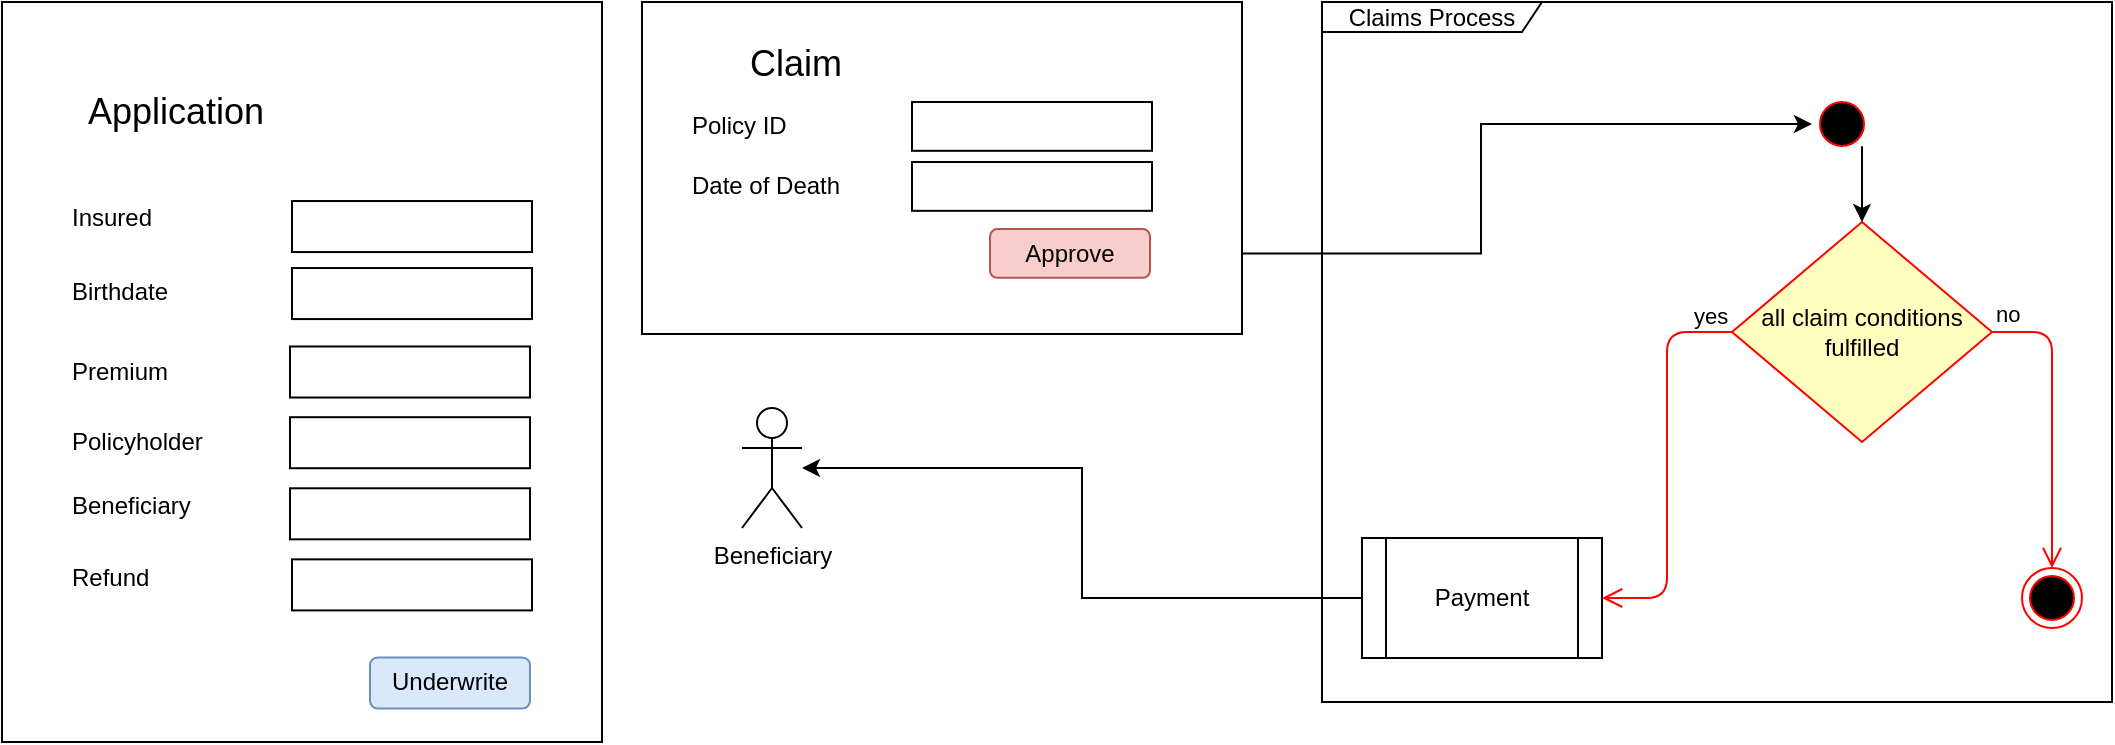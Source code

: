 <mxfile version="12.7.9" type="github">
  <diagram id="JUSyDGfGKPlNpeCR7-dE" name="Page-1">
    <mxGraphModel dx="905" dy="350" grid="1" gridSize="10" guides="1" tooltips="1" connect="1" arrows="1" fold="1" page="1" pageScale="1" pageWidth="1169" pageHeight="827" background="none" math="0" shadow="0">
      <root>
        <mxCell id="0" />
        <mxCell id="1" parent="0" />
        <mxCell id="gXbk0hFA5MvbelCJdCfF-20" value="" style="edgeStyle=elbowEdgeStyle;rounded=0;orthogonalLoop=1;jettySize=auto;html=1;entryX=0;entryY=0.5;entryDx=0;entryDy=0;" parent="1" source="gXbk0hFA5MvbelCJdCfF-11" target="gXbk0hFA5MvbelCJdCfF-16" edge="1">
          <mxGeometry relative="1" as="geometry">
            <mxPoint x="710" y="47" as="targetPoint" />
          </mxGeometry>
        </mxCell>
        <mxCell id="Ke_-zbvN__14y5cXPkFB-4" value="" style="group" parent="1" vertex="1" connectable="0">
          <mxGeometry x="380" y="200" width="300" height="166" as="geometry" />
        </mxCell>
        <mxCell id="gXbk0hFA5MvbelCJdCfF-6" value="" style="rounded=0;whiteSpace=wrap;html=1;" parent="Ke_-zbvN__14y5cXPkFB-4" vertex="1">
          <mxGeometry width="300" height="166" as="geometry" />
        </mxCell>
        <mxCell id="Ke_-zbvN__14y5cXPkFB-3" value="" style="group" parent="Ke_-zbvN__14y5cXPkFB-4" vertex="1" connectable="0">
          <mxGeometry x="23" y="12.206" width="232" height="125.721" as="geometry" />
        </mxCell>
        <mxCell id="gXbk0hFA5MvbelCJdCfF-11" value="Approve" style="rounded=1;whiteSpace=wrap;html=1;fillColor=#f8cecc;strokeColor=#b85450;" parent="Ke_-zbvN__14y5cXPkFB-3" vertex="1">
          <mxGeometry x="151" y="101.309" width="80" height="24.412" as="geometry" />
        </mxCell>
        <mxCell id="Ke_-zbvN__14y5cXPkFB-1" value="&lt;font style=&quot;font-size: 18px&quot;&gt;Claim&lt;/font&gt;" style="text;html=1;strokeColor=none;fillColor=none;align=center;verticalAlign=middle;whiteSpace=wrap;rounded=0;" parent="Ke_-zbvN__14y5cXPkFB-3" vertex="1">
          <mxGeometry x="13.5" width="80" height="36.618" as="geometry" />
        </mxCell>
        <mxCell id="gXbk0hFA5MvbelCJdCfF-10" value="" style="rounded=0;whiteSpace=wrap;html=1;" parent="Ke_-zbvN__14y5cXPkFB-4" vertex="1">
          <mxGeometry x="135" y="49.999" width="120" height="24.412" as="geometry" />
        </mxCell>
        <mxCell id="gXbk0hFA5MvbelCJdCfF-9" value="Policy ID" style="text;html=1;strokeColor=none;fillColor=none;align=left;verticalAlign=middle;whiteSpace=wrap;rounded=0;" parent="Ke_-zbvN__14y5cXPkFB-4" vertex="1">
          <mxGeometry x="23" y="49.999" width="90" height="24.412" as="geometry" />
        </mxCell>
        <mxCell id="GfDAh_CnWzMzfAX1BxJ_-8" value="" style="rounded=0;whiteSpace=wrap;html=1;" vertex="1" parent="Ke_-zbvN__14y5cXPkFB-4">
          <mxGeometry x="135" y="79.999" width="120" height="24.412" as="geometry" />
        </mxCell>
        <mxCell id="GfDAh_CnWzMzfAX1BxJ_-9" value="Date of Death" style="text;html=1;strokeColor=none;fillColor=none;align=left;verticalAlign=middle;whiteSpace=wrap;rounded=0;" vertex="1" parent="Ke_-zbvN__14y5cXPkFB-4">
          <mxGeometry x="23" y="79.999" width="90" height="24.412" as="geometry" />
        </mxCell>
        <mxCell id="Ke_-zbvN__14y5cXPkFB-5" value="" style="group" parent="1" vertex="1" connectable="0">
          <mxGeometry x="60" y="200" width="300" height="370" as="geometry" />
        </mxCell>
        <mxCell id="KItbhMtmNRsx50n8oKqc-3" value="" style="rounded=0;whiteSpace=wrap;html=1;" parent="Ke_-zbvN__14y5cXPkFB-5" vertex="1">
          <mxGeometry width="300" height="370.0" as="geometry" />
        </mxCell>
        <mxCell id="KItbhMtmNRsx50n8oKqc-5" value="Application" style="text;html=1;strokeColor=none;fillColor=none;align=center;verticalAlign=middle;whiteSpace=wrap;rounded=0;fontSize=18;" parent="Ke_-zbvN__14y5cXPkFB-5" vertex="1">
          <mxGeometry x="46.5" y="35.724" width="80" height="38.276" as="geometry" />
        </mxCell>
        <mxCell id="KItbhMtmNRsx50n8oKqc-9" value="Insured&amp;nbsp;" style="text;html=1;strokeColor=none;fillColor=none;align=left;verticalAlign=middle;whiteSpace=wrap;rounded=0;" parent="Ke_-zbvN__14y5cXPkFB-5" vertex="1">
          <mxGeometry x="33" y="99.517" width="75" height="17.862" as="geometry" />
        </mxCell>
        <mxCell id="KItbhMtmNRsx50n8oKqc-10" value="" style="rounded=0;whiteSpace=wrap;html=1;" parent="Ke_-zbvN__14y5cXPkFB-5" vertex="1">
          <mxGeometry x="145" y="99.517" width="120" height="25.517" as="geometry" />
        </mxCell>
        <mxCell id="KItbhMtmNRsx50n8oKqc-13" value="Birthdate" style="text;html=1;strokeColor=none;fillColor=none;align=left;verticalAlign=middle;whiteSpace=wrap;rounded=0;" parent="Ke_-zbvN__14y5cXPkFB-5" vertex="1">
          <mxGeometry x="33" y="136.189" width="75" height="17.862" as="geometry" />
        </mxCell>
        <mxCell id="KItbhMtmNRsx50n8oKqc-15" value="" style="rounded=0;whiteSpace=wrap;html=1;" parent="Ke_-zbvN__14y5cXPkFB-5" vertex="1">
          <mxGeometry x="145" y="133.018" width="120" height="25.517" as="geometry" />
        </mxCell>
        <mxCell id="KItbhMtmNRsx50n8oKqc-19" value="Premium" style="text;html=1;strokeColor=none;fillColor=none;align=left;verticalAlign=middle;whiteSpace=wrap;rounded=0;" parent="Ke_-zbvN__14y5cXPkFB-5" vertex="1">
          <mxGeometry x="33" y="176.073" width="75" height="17.862" as="geometry" />
        </mxCell>
        <mxCell id="KItbhMtmNRsx50n8oKqc-20" value="" style="rounded=0;whiteSpace=wrap;html=1;" parent="Ke_-zbvN__14y5cXPkFB-5" vertex="1">
          <mxGeometry x="144" y="172.246" width="120" height="25.517" as="geometry" />
        </mxCell>
        <mxCell id="gXbk0hFA5MvbelCJdCfF-1" value="Policyholder" style="text;html=1;strokeColor=none;fillColor=none;align=left;verticalAlign=middle;whiteSpace=wrap;rounded=0;" parent="Ke_-zbvN__14y5cXPkFB-5" vertex="1">
          <mxGeometry x="33" y="211.428" width="75" height="17.862" as="geometry" />
        </mxCell>
        <mxCell id="gXbk0hFA5MvbelCJdCfF-4" value="" style="rounded=0;whiteSpace=wrap;html=1;" parent="Ke_-zbvN__14y5cXPkFB-5" vertex="1">
          <mxGeometry x="144" y="207.602" width="120" height="25.517" as="geometry" />
        </mxCell>
        <mxCell id="gXbk0hFA5MvbelCJdCfF-5" value="Underwrite" style="rounded=1;whiteSpace=wrap;html=1;fillColor=#dae8fc;strokeColor=#6c8ebf;" parent="Ke_-zbvN__14y5cXPkFB-5" vertex="1">
          <mxGeometry x="184" y="327.718" width="80" height="25.517" as="geometry" />
        </mxCell>
        <mxCell id="GfDAh_CnWzMzfAX1BxJ_-3" value="Beneficiary" style="text;html=1;strokeColor=none;fillColor=none;align=left;verticalAlign=middle;whiteSpace=wrap;rounded=0;" vertex="1" parent="Ke_-zbvN__14y5cXPkFB-5">
          <mxGeometry x="33" y="243.142" width="75" height="17.862" as="geometry" />
        </mxCell>
        <mxCell id="GfDAh_CnWzMzfAX1BxJ_-4" value="" style="rounded=0;whiteSpace=wrap;html=1;" vertex="1" parent="Ke_-zbvN__14y5cXPkFB-5">
          <mxGeometry x="144" y="243.143" width="120" height="25.517" as="geometry" />
        </mxCell>
        <mxCell id="GfDAh_CnWzMzfAX1BxJ_-5" value="Refund" style="text;html=1;strokeColor=none;fillColor=none;align=left;verticalAlign=middle;whiteSpace=wrap;rounded=0;" vertex="1" parent="Ke_-zbvN__14y5cXPkFB-5">
          <mxGeometry x="33" y="278.684" width="75" height="17.862" as="geometry" />
        </mxCell>
        <mxCell id="GfDAh_CnWzMzfAX1BxJ_-6" value="" style="rounded=0;whiteSpace=wrap;html=1;" vertex="1" parent="Ke_-zbvN__14y5cXPkFB-5">
          <mxGeometry x="145" y="278.684" width="120" height="25.517" as="geometry" />
        </mxCell>
        <mxCell id="gXbk0hFA5MvbelCJdCfF-35" style="rounded=0;orthogonalLoop=1;jettySize=auto;html=1;edgeStyle=elbowEdgeStyle;" parent="1" source="Oj6V1KVGqtwBxMnVgpuB-3" target="gXbk0hFA5MvbelCJdCfF-26" edge="1">
          <mxGeometry relative="1" as="geometry">
            <mxPoint x="790" y="256" as="targetPoint" />
            <mxPoint x="850" y="321" as="sourcePoint" />
          </mxGeometry>
        </mxCell>
        <mxCell id="gXbk0hFA5MvbelCJdCfF-26" value="Beneficiary" style="shape=umlActor;verticalLabelPosition=bottom;labelBackgroundColor=#ffffff;verticalAlign=top;html=1;" parent="1" vertex="1">
          <mxGeometry x="430" y="403" width="30" height="60" as="geometry" />
        </mxCell>
        <mxCell id="Oj6V1KVGqtwBxMnVgpuB-5" value="" style="group" parent="1" vertex="1" connectable="0">
          <mxGeometry x="720" y="200" width="395" height="350" as="geometry" />
        </mxCell>
        <mxCell id="gXbk0hFA5MvbelCJdCfF-28" value="Claims Process" style="shape=umlFrame;whiteSpace=wrap;html=1;width=110;height=15;" parent="Oj6V1KVGqtwBxMnVgpuB-5" vertex="1">
          <mxGeometry width="395" height="350" as="geometry" />
        </mxCell>
        <mxCell id="gXbk0hFA5MvbelCJdCfF-16" value="" style="ellipse;html=1;shape=startState;fillColor=#000000;strokeColor=#ff0000;" parent="Oj6V1KVGqtwBxMnVgpuB-5" vertex="1">
          <mxGeometry x="245" y="46" width="30" height="30" as="geometry" />
        </mxCell>
        <mxCell id="gXbk0hFA5MvbelCJdCfF-21" value="all claim conditions fulfilled" style="rhombus;whiteSpace=wrap;html=1;fillColor=#ffffc0;strokeColor=#ff0000;" parent="Oj6V1KVGqtwBxMnVgpuB-5" vertex="1">
          <mxGeometry x="205" y="110" width="130" height="110" as="geometry" />
        </mxCell>
        <mxCell id="gXbk0hFA5MvbelCJdCfF-24" style="rounded=0;orthogonalLoop=1;jettySize=auto;html=1;edgeStyle=elbowEdgeStyle;entryX=0.5;entryY=0;entryDx=0;entryDy=0;" parent="Oj6V1KVGqtwBxMnVgpuB-5" source="gXbk0hFA5MvbelCJdCfF-16" target="gXbk0hFA5MvbelCJdCfF-21" edge="1">
          <mxGeometry relative="1" as="geometry" />
        </mxCell>
        <mxCell id="gXbk0hFA5MvbelCJdCfF-22" value="no" style="edgeStyle=orthogonalEdgeStyle;html=1;align=left;verticalAlign=bottom;endArrow=open;endSize=8;strokeColor=#ff0000;" parent="Oj6V1KVGqtwBxMnVgpuB-5" source="gXbk0hFA5MvbelCJdCfF-21" target="gXbk0hFA5MvbelCJdCfF-25" edge="1">
          <mxGeometry x="-1" relative="1" as="geometry">
            <mxPoint x="430" y="253" as="targetPoint" />
          </mxGeometry>
        </mxCell>
        <mxCell id="gXbk0hFA5MvbelCJdCfF-25" value="" style="ellipse;html=1;shape=endState;fillColor=#000000;strokeColor=#ff0000;" parent="Oj6V1KVGqtwBxMnVgpuB-5" vertex="1">
          <mxGeometry x="350" y="283" width="30" height="30" as="geometry" />
        </mxCell>
        <mxCell id="Oj6V1KVGqtwBxMnVgpuB-3" value="Payment" style="shape=process;whiteSpace=wrap;html=1;backgroundOutline=1;" parent="Oj6V1KVGqtwBxMnVgpuB-5" vertex="1">
          <mxGeometry x="20" y="268" width="120" height="60" as="geometry" />
        </mxCell>
        <mxCell id="gXbk0hFA5MvbelCJdCfF-23" value="yes" style="edgeStyle=elbowEdgeStyle;html=1;align=left;verticalAlign=top;endArrow=open;endSize=8;strokeColor=#ff0000;exitX=0;exitY=0.5;exitDx=0;exitDy=0;" parent="Oj6V1KVGqtwBxMnVgpuB-5" source="gXbk0hFA5MvbelCJdCfF-21" target="Oj6V1KVGqtwBxMnVgpuB-3" edge="1">
          <mxGeometry x="-0.783" y="-21" relative="1" as="geometry">
            <mxPoint x="130" y="219" as="targetPoint" />
            <mxPoint x="130" y="194" as="sourcePoint" />
            <mxPoint as="offset" />
          </mxGeometry>
        </mxCell>
      </root>
    </mxGraphModel>
  </diagram>
</mxfile>
